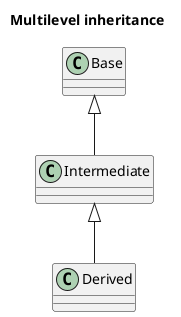 @startuml
title Multilevel inheritance
class Intermediate extends Base
class Derived extends Intermediate

@enduml